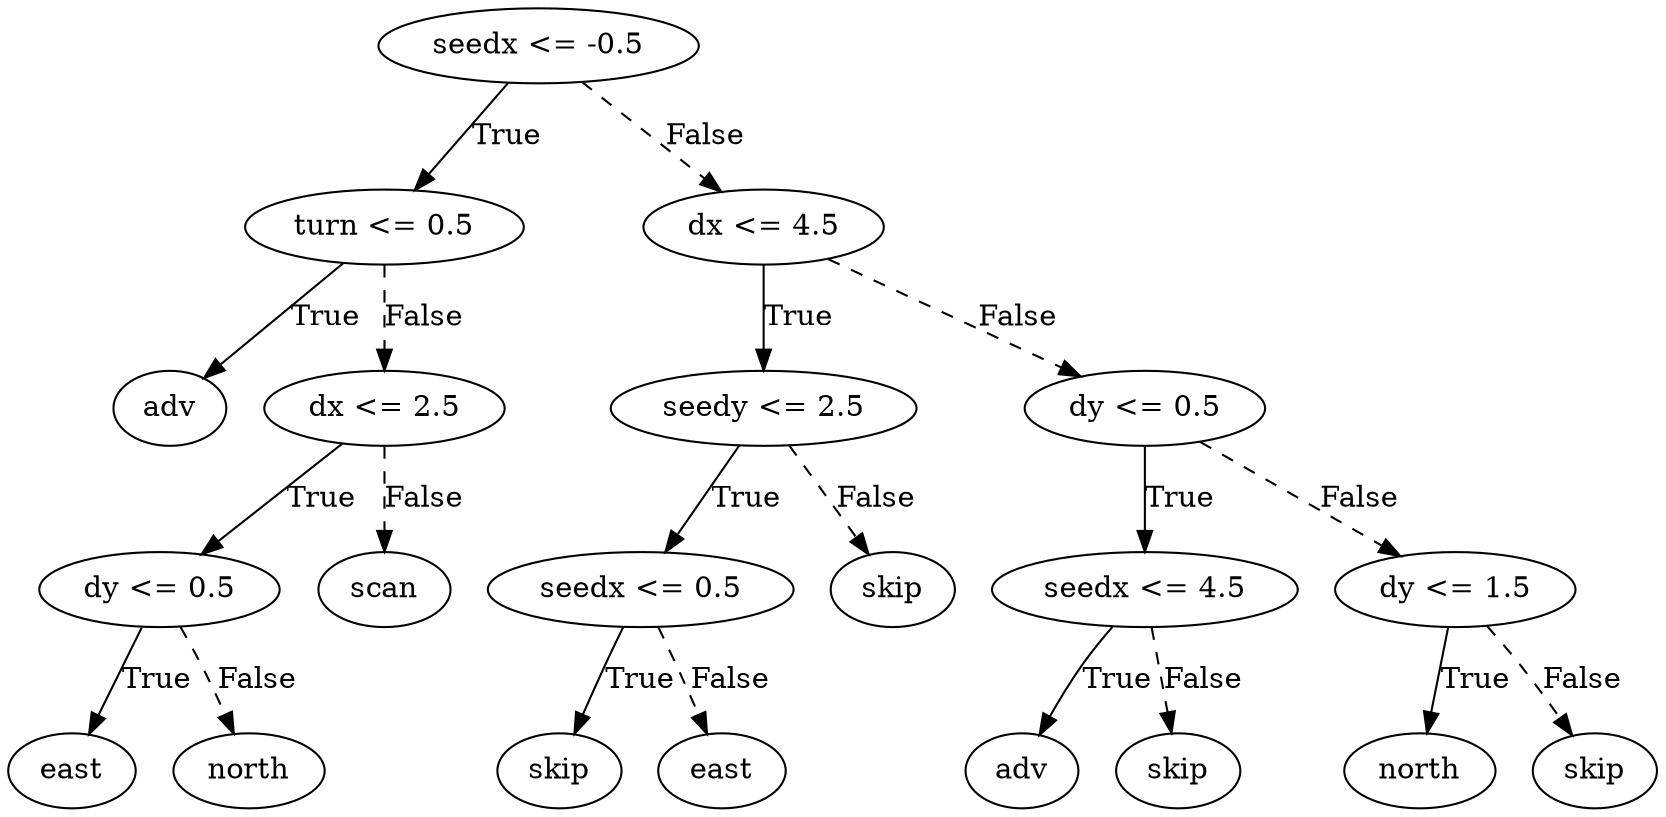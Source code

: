 digraph {
0 [label="seedx <= -0.5"];
1 [label="turn <= 0.5"];
2 [label="adv"];
1 -> 2 [label="True"];
3 [label="dx <= 2.5"];
4 [label="dy <= 0.5"];
5 [label="east"];
4 -> 5 [label="True"];
6 [label="north"];
4 -> 6 [style="dashed", label="False"];
3 -> 4 [label="True"];
7 [label="scan"];
3 -> 7 [style="dashed", label="False"];
1 -> 3 [style="dashed", label="False"];
0 -> 1 [label="True"];
8 [label="dx <= 4.5"];
9 [label="seedy <= 2.5"];
10 [label="seedx <= 0.5"];
11 [label="skip"];
10 -> 11 [label="True"];
12 [label="east"];
10 -> 12 [style="dashed", label="False"];
9 -> 10 [label="True"];
13 [label="skip"];
9 -> 13 [style="dashed", label="False"];
8 -> 9 [label="True"];
14 [label="dy <= 0.5"];
15 [label="seedx <= 4.5"];
16 [label="adv"];
15 -> 16 [label="True"];
17 [label="skip"];
15 -> 17 [style="dashed", label="False"];
14 -> 15 [label="True"];
18 [label="dy <= 1.5"];
19 [label="north"];
18 -> 19 [label="True"];
20 [label="skip"];
18 -> 20 [style="dashed", label="False"];
14 -> 18 [style="dashed", label="False"];
8 -> 14 [style="dashed", label="False"];
0 -> 8 [style="dashed", label="False"];

}
